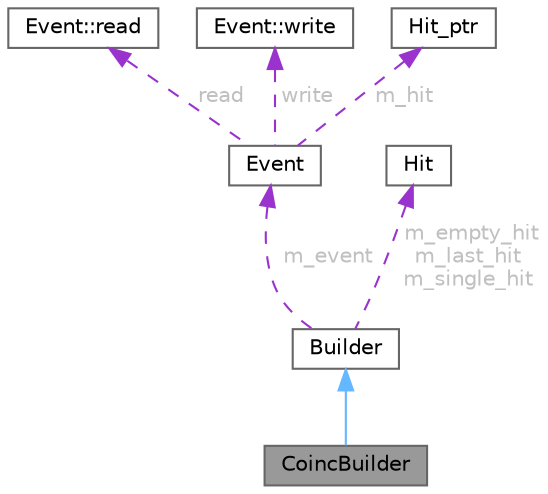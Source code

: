 digraph "CoincBuilder"
{
 // LATEX_PDF_SIZE
  bgcolor="transparent";
  edge [fontname=Helvetica,fontsize=10,labelfontname=Helvetica,labelfontsize=10];
  node [fontname=Helvetica,fontsize=10,shape=box,height=0.2,width=0.4];
  Node1 [id="Node000001",label="CoincBuilder",height=0.2,width=0.4,color="gray40", fillcolor="grey60", style="filled", fontcolor="black",tooltip=" "];
  Node2 -> Node1 [id="edge1_Node000001_Node000002",dir="back",color="steelblue1",style="solid",tooltip=" "];
  Node2 [id="Node000002",label="Builder",height=0.2,width=0.4,color="gray40", fillcolor="white", style="filled",URL="$class_builder.html",tooltip=" "];
  Node3 -> Node2 [id="edge2_Node000002_Node000003",dir="back",color="darkorchid3",style="dashed",tooltip=" ",label=" m_event",fontcolor="grey" ];
  Node3 [id="Node000003",label="Event",height=0.2,width=0.4,color="gray40", fillcolor="white", style="filled",URL="$class_event.html",tooltip=" "];
  Node4 -> Node3 [id="edge3_Node000003_Node000004",dir="back",color="darkorchid3",style="dashed",tooltip=" ",label=" read",fontcolor="grey" ];
  Node4 [id="Node000004",label="Event::read",height=0.2,width=0.4,color="gray40", fillcolor="white", style="filled",URL="$class_event.html#struct_event_1_1read",tooltip=" "];
  Node5 -> Node3 [id="edge4_Node000003_Node000005",dir="back",color="darkorchid3",style="dashed",tooltip=" ",label=" write",fontcolor="grey" ];
  Node5 [id="Node000005",label="Event::write",height=0.2,width=0.4,color="gray40", fillcolor="white", style="filled",URL="$class_event.html#struct_event_1_1write",tooltip=" "];
  Node6 -> Node3 [id="edge5_Node000003_Node000006",dir="back",color="darkorchid3",style="dashed",tooltip=" ",label=" m_hit",fontcolor="grey" ];
  Node6 [id="Node000006",label="Hit_ptr",height=0.2,width=0.4,color="gray40", fillcolor="white", style="filled",URL="$class_hit__ptr.html",tooltip=" "];
  Node7 -> Node2 [id="edge6_Node000002_Node000007",dir="back",color="darkorchid3",style="dashed",tooltip=" ",label=" m_empty_hit\nm_last_hit\nm_single_hit",fontcolor="grey" ];
  Node7 [id="Node000007",label="Hit",height=0.2,width=0.4,color="gray40", fillcolor="white", style="filled",URL="$class_hit.html",tooltip=" "];
}
